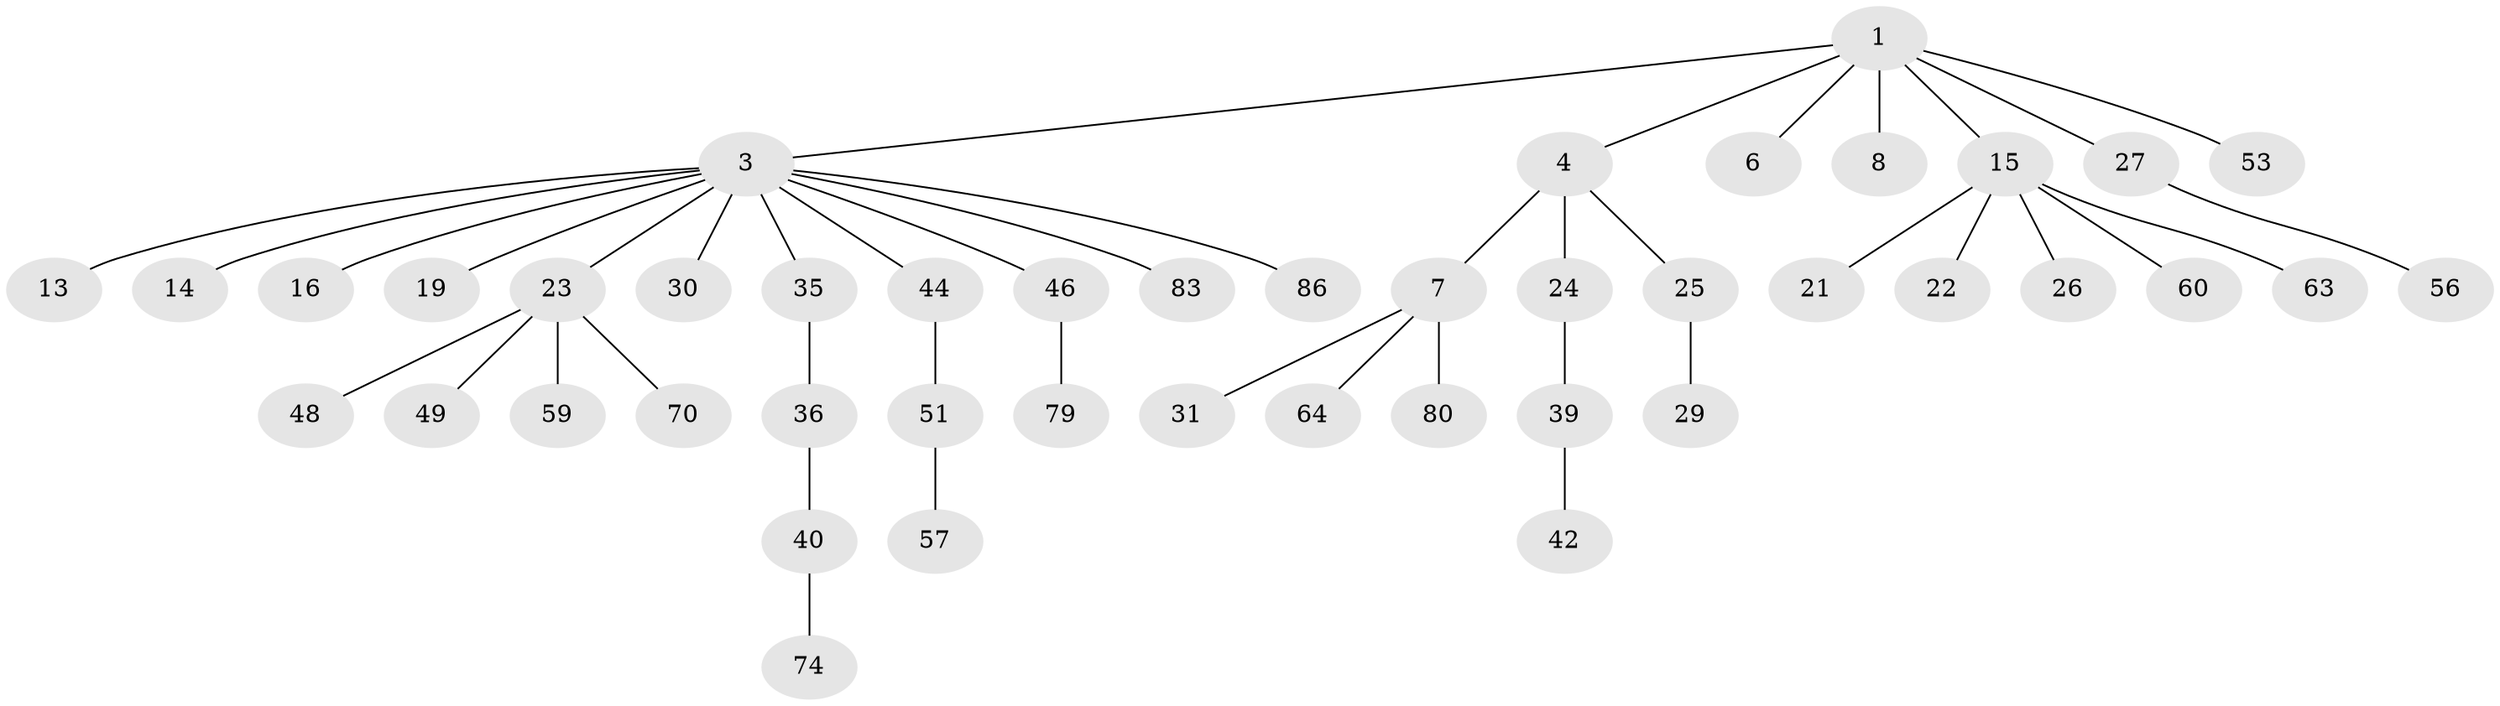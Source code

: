 // original degree distribution, {4: 0.056818181818181816, 5: 0.022727272727272728, 7: 0.03409090909090909, 1: 0.5113636363636364, 3: 0.13636363636363635, 2: 0.23863636363636365}
// Generated by graph-tools (version 1.1) at 2025/15/03/09/25 04:15:25]
// undirected, 44 vertices, 43 edges
graph export_dot {
graph [start="1"]
  node [color=gray90,style=filled];
  1 [super="+2"];
  3 [super="+5+11+54+10"];
  4 [super="+67+9+17+47"];
  6;
  7;
  8 [super="+20+33"];
  13 [super="+73+50"];
  14;
  15 [super="+18"];
  16;
  19;
  21 [super="+71+58"];
  22 [super="+84"];
  23 [super="+45+61"];
  24 [super="+38"];
  25 [super="+43"];
  26 [super="+78"];
  27 [super="+28+41"];
  29 [super="+52"];
  30;
  31 [super="+72+82"];
  35;
  36;
  39;
  40;
  42;
  44;
  46;
  48;
  49 [super="+65"];
  51;
  53;
  56;
  57;
  59;
  60;
  63 [super="+66"];
  64;
  70;
  74;
  79 [super="+81"];
  80;
  83;
  86;
  1 -- 3;
  1 -- 4;
  1 -- 15;
  1 -- 53;
  1 -- 6;
  1 -- 8;
  1 -- 27;
  3 -- 16;
  3 -- 30;
  3 -- 83;
  3 -- 19;
  3 -- 86;
  3 -- 46;
  3 -- 35;
  3 -- 44;
  3 -- 13;
  3 -- 14;
  3 -- 23;
  4 -- 7;
  4 -- 25;
  4 -- 24;
  7 -- 31;
  7 -- 64;
  7 -- 80;
  15 -- 21;
  15 -- 22;
  15 -- 26;
  15 -- 60;
  15 -- 63;
  23 -- 49;
  23 -- 48;
  23 -- 59;
  23 -- 70;
  24 -- 39;
  25 -- 29;
  27 -- 56;
  35 -- 36;
  36 -- 40;
  39 -- 42;
  40 -- 74;
  44 -- 51;
  46 -- 79;
  51 -- 57;
}
